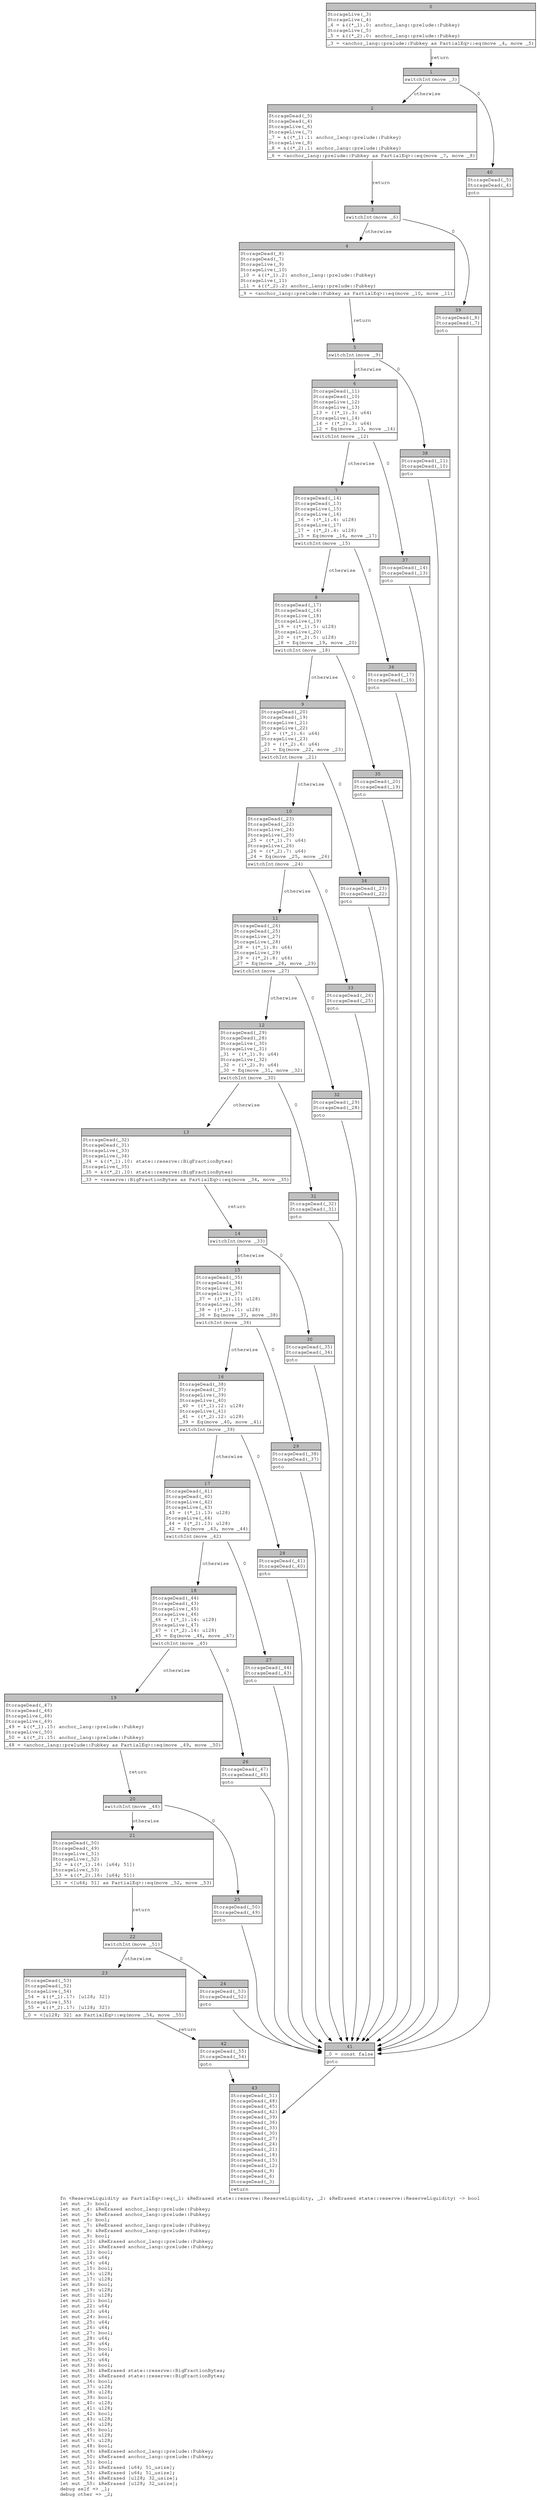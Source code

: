 digraph Mir_0_9219 {
    graph [fontname="Courier, monospace"];
    node [fontname="Courier, monospace"];
    edge [fontname="Courier, monospace"];
    label=<fn &lt;ReserveLiquidity as PartialEq&gt;::eq(_1: &amp;ReErased state::reserve::ReserveLiquidity, _2: &amp;ReErased state::reserve::ReserveLiquidity) -&gt; bool<br align="left"/>let mut _3: bool;<br align="left"/>let mut _4: &amp;ReErased anchor_lang::prelude::Pubkey;<br align="left"/>let mut _5: &amp;ReErased anchor_lang::prelude::Pubkey;<br align="left"/>let mut _6: bool;<br align="left"/>let mut _7: &amp;ReErased anchor_lang::prelude::Pubkey;<br align="left"/>let mut _8: &amp;ReErased anchor_lang::prelude::Pubkey;<br align="left"/>let mut _9: bool;<br align="left"/>let mut _10: &amp;ReErased anchor_lang::prelude::Pubkey;<br align="left"/>let mut _11: &amp;ReErased anchor_lang::prelude::Pubkey;<br align="left"/>let mut _12: bool;<br align="left"/>let mut _13: u64;<br align="left"/>let mut _14: u64;<br align="left"/>let mut _15: bool;<br align="left"/>let mut _16: u128;<br align="left"/>let mut _17: u128;<br align="left"/>let mut _18: bool;<br align="left"/>let mut _19: u128;<br align="left"/>let mut _20: u128;<br align="left"/>let mut _21: bool;<br align="left"/>let mut _22: u64;<br align="left"/>let mut _23: u64;<br align="left"/>let mut _24: bool;<br align="left"/>let mut _25: u64;<br align="left"/>let mut _26: u64;<br align="left"/>let mut _27: bool;<br align="left"/>let mut _28: u64;<br align="left"/>let mut _29: u64;<br align="left"/>let mut _30: bool;<br align="left"/>let mut _31: u64;<br align="left"/>let mut _32: u64;<br align="left"/>let mut _33: bool;<br align="left"/>let mut _34: &amp;ReErased state::reserve::BigFractionBytes;<br align="left"/>let mut _35: &amp;ReErased state::reserve::BigFractionBytes;<br align="left"/>let mut _36: bool;<br align="left"/>let mut _37: u128;<br align="left"/>let mut _38: u128;<br align="left"/>let mut _39: bool;<br align="left"/>let mut _40: u128;<br align="left"/>let mut _41: u128;<br align="left"/>let mut _42: bool;<br align="left"/>let mut _43: u128;<br align="left"/>let mut _44: u128;<br align="left"/>let mut _45: bool;<br align="left"/>let mut _46: u128;<br align="left"/>let mut _47: u128;<br align="left"/>let mut _48: bool;<br align="left"/>let mut _49: &amp;ReErased anchor_lang::prelude::Pubkey;<br align="left"/>let mut _50: &amp;ReErased anchor_lang::prelude::Pubkey;<br align="left"/>let mut _51: bool;<br align="left"/>let mut _52: &amp;ReErased [u64; 51_usize];<br align="left"/>let mut _53: &amp;ReErased [u64; 51_usize];<br align="left"/>let mut _54: &amp;ReErased [u128; 32_usize];<br align="left"/>let mut _55: &amp;ReErased [u128; 32_usize];<br align="left"/>debug self =&gt; _1;<br align="left"/>debug other =&gt; _2;<br align="left"/>>;
    bb0__0_9219 [shape="none", label=<<table border="0" cellborder="1" cellspacing="0"><tr><td bgcolor="gray" align="center" colspan="1">0</td></tr><tr><td align="left" balign="left">StorageLive(_3)<br/>StorageLive(_4)<br/>_4 = &amp;((*_1).0: anchor_lang::prelude::Pubkey)<br/>StorageLive(_5)<br/>_5 = &amp;((*_2).0: anchor_lang::prelude::Pubkey)<br/></td></tr><tr><td align="left">_3 = &lt;anchor_lang::prelude::Pubkey as PartialEq&gt;::eq(move _4, move _5)</td></tr></table>>];
    bb1__0_9219 [shape="none", label=<<table border="0" cellborder="1" cellspacing="0"><tr><td bgcolor="gray" align="center" colspan="1">1</td></tr><tr><td align="left">switchInt(move _3)</td></tr></table>>];
    bb2__0_9219 [shape="none", label=<<table border="0" cellborder="1" cellspacing="0"><tr><td bgcolor="gray" align="center" colspan="1">2</td></tr><tr><td align="left" balign="left">StorageDead(_5)<br/>StorageDead(_4)<br/>StorageLive(_6)<br/>StorageLive(_7)<br/>_7 = &amp;((*_1).1: anchor_lang::prelude::Pubkey)<br/>StorageLive(_8)<br/>_8 = &amp;((*_2).1: anchor_lang::prelude::Pubkey)<br/></td></tr><tr><td align="left">_6 = &lt;anchor_lang::prelude::Pubkey as PartialEq&gt;::eq(move _7, move _8)</td></tr></table>>];
    bb3__0_9219 [shape="none", label=<<table border="0" cellborder="1" cellspacing="0"><tr><td bgcolor="gray" align="center" colspan="1">3</td></tr><tr><td align="left">switchInt(move _6)</td></tr></table>>];
    bb4__0_9219 [shape="none", label=<<table border="0" cellborder="1" cellspacing="0"><tr><td bgcolor="gray" align="center" colspan="1">4</td></tr><tr><td align="left" balign="left">StorageDead(_8)<br/>StorageDead(_7)<br/>StorageLive(_9)<br/>StorageLive(_10)<br/>_10 = &amp;((*_1).2: anchor_lang::prelude::Pubkey)<br/>StorageLive(_11)<br/>_11 = &amp;((*_2).2: anchor_lang::prelude::Pubkey)<br/></td></tr><tr><td align="left">_9 = &lt;anchor_lang::prelude::Pubkey as PartialEq&gt;::eq(move _10, move _11)</td></tr></table>>];
    bb5__0_9219 [shape="none", label=<<table border="0" cellborder="1" cellspacing="0"><tr><td bgcolor="gray" align="center" colspan="1">5</td></tr><tr><td align="left">switchInt(move _9)</td></tr></table>>];
    bb6__0_9219 [shape="none", label=<<table border="0" cellborder="1" cellspacing="0"><tr><td bgcolor="gray" align="center" colspan="1">6</td></tr><tr><td align="left" balign="left">StorageDead(_11)<br/>StorageDead(_10)<br/>StorageLive(_12)<br/>StorageLive(_13)<br/>_13 = ((*_1).3: u64)<br/>StorageLive(_14)<br/>_14 = ((*_2).3: u64)<br/>_12 = Eq(move _13, move _14)<br/></td></tr><tr><td align="left">switchInt(move _12)</td></tr></table>>];
    bb7__0_9219 [shape="none", label=<<table border="0" cellborder="1" cellspacing="0"><tr><td bgcolor="gray" align="center" colspan="1">7</td></tr><tr><td align="left" balign="left">StorageDead(_14)<br/>StorageDead(_13)<br/>StorageLive(_15)<br/>StorageLive(_16)<br/>_16 = ((*_1).4: u128)<br/>StorageLive(_17)<br/>_17 = ((*_2).4: u128)<br/>_15 = Eq(move _16, move _17)<br/></td></tr><tr><td align="left">switchInt(move _15)</td></tr></table>>];
    bb8__0_9219 [shape="none", label=<<table border="0" cellborder="1" cellspacing="0"><tr><td bgcolor="gray" align="center" colspan="1">8</td></tr><tr><td align="left" balign="left">StorageDead(_17)<br/>StorageDead(_16)<br/>StorageLive(_18)<br/>StorageLive(_19)<br/>_19 = ((*_1).5: u128)<br/>StorageLive(_20)<br/>_20 = ((*_2).5: u128)<br/>_18 = Eq(move _19, move _20)<br/></td></tr><tr><td align="left">switchInt(move _18)</td></tr></table>>];
    bb9__0_9219 [shape="none", label=<<table border="0" cellborder="1" cellspacing="0"><tr><td bgcolor="gray" align="center" colspan="1">9</td></tr><tr><td align="left" balign="left">StorageDead(_20)<br/>StorageDead(_19)<br/>StorageLive(_21)<br/>StorageLive(_22)<br/>_22 = ((*_1).6: u64)<br/>StorageLive(_23)<br/>_23 = ((*_2).6: u64)<br/>_21 = Eq(move _22, move _23)<br/></td></tr><tr><td align="left">switchInt(move _21)</td></tr></table>>];
    bb10__0_9219 [shape="none", label=<<table border="0" cellborder="1" cellspacing="0"><tr><td bgcolor="gray" align="center" colspan="1">10</td></tr><tr><td align="left" balign="left">StorageDead(_23)<br/>StorageDead(_22)<br/>StorageLive(_24)<br/>StorageLive(_25)<br/>_25 = ((*_1).7: u64)<br/>StorageLive(_26)<br/>_26 = ((*_2).7: u64)<br/>_24 = Eq(move _25, move _26)<br/></td></tr><tr><td align="left">switchInt(move _24)</td></tr></table>>];
    bb11__0_9219 [shape="none", label=<<table border="0" cellborder="1" cellspacing="0"><tr><td bgcolor="gray" align="center" colspan="1">11</td></tr><tr><td align="left" balign="left">StorageDead(_26)<br/>StorageDead(_25)<br/>StorageLive(_27)<br/>StorageLive(_28)<br/>_28 = ((*_1).8: u64)<br/>StorageLive(_29)<br/>_29 = ((*_2).8: u64)<br/>_27 = Eq(move _28, move _29)<br/></td></tr><tr><td align="left">switchInt(move _27)</td></tr></table>>];
    bb12__0_9219 [shape="none", label=<<table border="0" cellborder="1" cellspacing="0"><tr><td bgcolor="gray" align="center" colspan="1">12</td></tr><tr><td align="left" balign="left">StorageDead(_29)<br/>StorageDead(_28)<br/>StorageLive(_30)<br/>StorageLive(_31)<br/>_31 = ((*_1).9: u64)<br/>StorageLive(_32)<br/>_32 = ((*_2).9: u64)<br/>_30 = Eq(move _31, move _32)<br/></td></tr><tr><td align="left">switchInt(move _30)</td></tr></table>>];
    bb13__0_9219 [shape="none", label=<<table border="0" cellborder="1" cellspacing="0"><tr><td bgcolor="gray" align="center" colspan="1">13</td></tr><tr><td align="left" balign="left">StorageDead(_32)<br/>StorageDead(_31)<br/>StorageLive(_33)<br/>StorageLive(_34)<br/>_34 = &amp;((*_1).10: state::reserve::BigFractionBytes)<br/>StorageLive(_35)<br/>_35 = &amp;((*_2).10: state::reserve::BigFractionBytes)<br/></td></tr><tr><td align="left">_33 = &lt;reserve::BigFractionBytes as PartialEq&gt;::eq(move _34, move _35)</td></tr></table>>];
    bb14__0_9219 [shape="none", label=<<table border="0" cellborder="1" cellspacing="0"><tr><td bgcolor="gray" align="center" colspan="1">14</td></tr><tr><td align="left">switchInt(move _33)</td></tr></table>>];
    bb15__0_9219 [shape="none", label=<<table border="0" cellborder="1" cellspacing="0"><tr><td bgcolor="gray" align="center" colspan="1">15</td></tr><tr><td align="left" balign="left">StorageDead(_35)<br/>StorageDead(_34)<br/>StorageLive(_36)<br/>StorageLive(_37)<br/>_37 = ((*_1).11: u128)<br/>StorageLive(_38)<br/>_38 = ((*_2).11: u128)<br/>_36 = Eq(move _37, move _38)<br/></td></tr><tr><td align="left">switchInt(move _36)</td></tr></table>>];
    bb16__0_9219 [shape="none", label=<<table border="0" cellborder="1" cellspacing="0"><tr><td bgcolor="gray" align="center" colspan="1">16</td></tr><tr><td align="left" balign="left">StorageDead(_38)<br/>StorageDead(_37)<br/>StorageLive(_39)<br/>StorageLive(_40)<br/>_40 = ((*_1).12: u128)<br/>StorageLive(_41)<br/>_41 = ((*_2).12: u128)<br/>_39 = Eq(move _40, move _41)<br/></td></tr><tr><td align="left">switchInt(move _39)</td></tr></table>>];
    bb17__0_9219 [shape="none", label=<<table border="0" cellborder="1" cellspacing="0"><tr><td bgcolor="gray" align="center" colspan="1">17</td></tr><tr><td align="left" balign="left">StorageDead(_41)<br/>StorageDead(_40)<br/>StorageLive(_42)<br/>StorageLive(_43)<br/>_43 = ((*_1).13: u128)<br/>StorageLive(_44)<br/>_44 = ((*_2).13: u128)<br/>_42 = Eq(move _43, move _44)<br/></td></tr><tr><td align="left">switchInt(move _42)</td></tr></table>>];
    bb18__0_9219 [shape="none", label=<<table border="0" cellborder="1" cellspacing="0"><tr><td bgcolor="gray" align="center" colspan="1">18</td></tr><tr><td align="left" balign="left">StorageDead(_44)<br/>StorageDead(_43)<br/>StorageLive(_45)<br/>StorageLive(_46)<br/>_46 = ((*_1).14: u128)<br/>StorageLive(_47)<br/>_47 = ((*_2).14: u128)<br/>_45 = Eq(move _46, move _47)<br/></td></tr><tr><td align="left">switchInt(move _45)</td></tr></table>>];
    bb19__0_9219 [shape="none", label=<<table border="0" cellborder="1" cellspacing="0"><tr><td bgcolor="gray" align="center" colspan="1">19</td></tr><tr><td align="left" balign="left">StorageDead(_47)<br/>StorageDead(_46)<br/>StorageLive(_48)<br/>StorageLive(_49)<br/>_49 = &amp;((*_1).15: anchor_lang::prelude::Pubkey)<br/>StorageLive(_50)<br/>_50 = &amp;((*_2).15: anchor_lang::prelude::Pubkey)<br/></td></tr><tr><td align="left">_48 = &lt;anchor_lang::prelude::Pubkey as PartialEq&gt;::eq(move _49, move _50)</td></tr></table>>];
    bb20__0_9219 [shape="none", label=<<table border="0" cellborder="1" cellspacing="0"><tr><td bgcolor="gray" align="center" colspan="1">20</td></tr><tr><td align="left">switchInt(move _48)</td></tr></table>>];
    bb21__0_9219 [shape="none", label=<<table border="0" cellborder="1" cellspacing="0"><tr><td bgcolor="gray" align="center" colspan="1">21</td></tr><tr><td align="left" balign="left">StorageDead(_50)<br/>StorageDead(_49)<br/>StorageLive(_51)<br/>StorageLive(_52)<br/>_52 = &amp;((*_1).16: [u64; 51])<br/>StorageLive(_53)<br/>_53 = &amp;((*_2).16: [u64; 51])<br/></td></tr><tr><td align="left">_51 = &lt;[u64; 51] as PartialEq&gt;::eq(move _52, move _53)</td></tr></table>>];
    bb22__0_9219 [shape="none", label=<<table border="0" cellborder="1" cellspacing="0"><tr><td bgcolor="gray" align="center" colspan="1">22</td></tr><tr><td align="left">switchInt(move _51)</td></tr></table>>];
    bb23__0_9219 [shape="none", label=<<table border="0" cellborder="1" cellspacing="0"><tr><td bgcolor="gray" align="center" colspan="1">23</td></tr><tr><td align="left" balign="left">StorageDead(_53)<br/>StorageDead(_52)<br/>StorageLive(_54)<br/>_54 = &amp;((*_1).17: [u128; 32])<br/>StorageLive(_55)<br/>_55 = &amp;((*_2).17: [u128; 32])<br/></td></tr><tr><td align="left">_0 = &lt;[u128; 32] as PartialEq&gt;::eq(move _54, move _55)</td></tr></table>>];
    bb24__0_9219 [shape="none", label=<<table border="0" cellborder="1" cellspacing="0"><tr><td bgcolor="gray" align="center" colspan="1">24</td></tr><tr><td align="left" balign="left">StorageDead(_53)<br/>StorageDead(_52)<br/></td></tr><tr><td align="left">goto</td></tr></table>>];
    bb25__0_9219 [shape="none", label=<<table border="0" cellborder="1" cellspacing="0"><tr><td bgcolor="gray" align="center" colspan="1">25</td></tr><tr><td align="left" balign="left">StorageDead(_50)<br/>StorageDead(_49)<br/></td></tr><tr><td align="left">goto</td></tr></table>>];
    bb26__0_9219 [shape="none", label=<<table border="0" cellborder="1" cellspacing="0"><tr><td bgcolor="gray" align="center" colspan="1">26</td></tr><tr><td align="left" balign="left">StorageDead(_47)<br/>StorageDead(_46)<br/></td></tr><tr><td align="left">goto</td></tr></table>>];
    bb27__0_9219 [shape="none", label=<<table border="0" cellborder="1" cellspacing="0"><tr><td bgcolor="gray" align="center" colspan="1">27</td></tr><tr><td align="left" balign="left">StorageDead(_44)<br/>StorageDead(_43)<br/></td></tr><tr><td align="left">goto</td></tr></table>>];
    bb28__0_9219 [shape="none", label=<<table border="0" cellborder="1" cellspacing="0"><tr><td bgcolor="gray" align="center" colspan="1">28</td></tr><tr><td align="left" balign="left">StorageDead(_41)<br/>StorageDead(_40)<br/></td></tr><tr><td align="left">goto</td></tr></table>>];
    bb29__0_9219 [shape="none", label=<<table border="0" cellborder="1" cellspacing="0"><tr><td bgcolor="gray" align="center" colspan="1">29</td></tr><tr><td align="left" balign="left">StorageDead(_38)<br/>StorageDead(_37)<br/></td></tr><tr><td align="left">goto</td></tr></table>>];
    bb30__0_9219 [shape="none", label=<<table border="0" cellborder="1" cellspacing="0"><tr><td bgcolor="gray" align="center" colspan="1">30</td></tr><tr><td align="left" balign="left">StorageDead(_35)<br/>StorageDead(_34)<br/></td></tr><tr><td align="left">goto</td></tr></table>>];
    bb31__0_9219 [shape="none", label=<<table border="0" cellborder="1" cellspacing="0"><tr><td bgcolor="gray" align="center" colspan="1">31</td></tr><tr><td align="left" balign="left">StorageDead(_32)<br/>StorageDead(_31)<br/></td></tr><tr><td align="left">goto</td></tr></table>>];
    bb32__0_9219 [shape="none", label=<<table border="0" cellborder="1" cellspacing="0"><tr><td bgcolor="gray" align="center" colspan="1">32</td></tr><tr><td align="left" balign="left">StorageDead(_29)<br/>StorageDead(_28)<br/></td></tr><tr><td align="left">goto</td></tr></table>>];
    bb33__0_9219 [shape="none", label=<<table border="0" cellborder="1" cellspacing="0"><tr><td bgcolor="gray" align="center" colspan="1">33</td></tr><tr><td align="left" balign="left">StorageDead(_26)<br/>StorageDead(_25)<br/></td></tr><tr><td align="left">goto</td></tr></table>>];
    bb34__0_9219 [shape="none", label=<<table border="0" cellborder="1" cellspacing="0"><tr><td bgcolor="gray" align="center" colspan="1">34</td></tr><tr><td align="left" balign="left">StorageDead(_23)<br/>StorageDead(_22)<br/></td></tr><tr><td align="left">goto</td></tr></table>>];
    bb35__0_9219 [shape="none", label=<<table border="0" cellborder="1" cellspacing="0"><tr><td bgcolor="gray" align="center" colspan="1">35</td></tr><tr><td align="left" balign="left">StorageDead(_20)<br/>StorageDead(_19)<br/></td></tr><tr><td align="left">goto</td></tr></table>>];
    bb36__0_9219 [shape="none", label=<<table border="0" cellborder="1" cellspacing="0"><tr><td bgcolor="gray" align="center" colspan="1">36</td></tr><tr><td align="left" balign="left">StorageDead(_17)<br/>StorageDead(_16)<br/></td></tr><tr><td align="left">goto</td></tr></table>>];
    bb37__0_9219 [shape="none", label=<<table border="0" cellborder="1" cellspacing="0"><tr><td bgcolor="gray" align="center" colspan="1">37</td></tr><tr><td align="left" balign="left">StorageDead(_14)<br/>StorageDead(_13)<br/></td></tr><tr><td align="left">goto</td></tr></table>>];
    bb38__0_9219 [shape="none", label=<<table border="0" cellborder="1" cellspacing="0"><tr><td bgcolor="gray" align="center" colspan="1">38</td></tr><tr><td align="left" balign="left">StorageDead(_11)<br/>StorageDead(_10)<br/></td></tr><tr><td align="left">goto</td></tr></table>>];
    bb39__0_9219 [shape="none", label=<<table border="0" cellborder="1" cellspacing="0"><tr><td bgcolor="gray" align="center" colspan="1">39</td></tr><tr><td align="left" balign="left">StorageDead(_8)<br/>StorageDead(_7)<br/></td></tr><tr><td align="left">goto</td></tr></table>>];
    bb40__0_9219 [shape="none", label=<<table border="0" cellborder="1" cellspacing="0"><tr><td bgcolor="gray" align="center" colspan="1">40</td></tr><tr><td align="left" balign="left">StorageDead(_5)<br/>StorageDead(_4)<br/></td></tr><tr><td align="left">goto</td></tr></table>>];
    bb41__0_9219 [shape="none", label=<<table border="0" cellborder="1" cellspacing="0"><tr><td bgcolor="gray" align="center" colspan="1">41</td></tr><tr><td align="left" balign="left">_0 = const false<br/></td></tr><tr><td align="left">goto</td></tr></table>>];
    bb42__0_9219 [shape="none", label=<<table border="0" cellborder="1" cellspacing="0"><tr><td bgcolor="gray" align="center" colspan="1">42</td></tr><tr><td align="left" balign="left">StorageDead(_55)<br/>StorageDead(_54)<br/></td></tr><tr><td align="left">goto</td></tr></table>>];
    bb43__0_9219 [shape="none", label=<<table border="0" cellborder="1" cellspacing="0"><tr><td bgcolor="gray" align="center" colspan="1">43</td></tr><tr><td align="left" balign="left">StorageDead(_51)<br/>StorageDead(_48)<br/>StorageDead(_45)<br/>StorageDead(_42)<br/>StorageDead(_39)<br/>StorageDead(_36)<br/>StorageDead(_33)<br/>StorageDead(_30)<br/>StorageDead(_27)<br/>StorageDead(_24)<br/>StorageDead(_21)<br/>StorageDead(_18)<br/>StorageDead(_15)<br/>StorageDead(_12)<br/>StorageDead(_9)<br/>StorageDead(_6)<br/>StorageDead(_3)<br/></td></tr><tr><td align="left">return</td></tr></table>>];
    bb0__0_9219 -> bb1__0_9219 [label="return"];
    bb1__0_9219 -> bb40__0_9219 [label="0"];
    bb1__0_9219 -> bb2__0_9219 [label="otherwise"];
    bb2__0_9219 -> bb3__0_9219 [label="return"];
    bb3__0_9219 -> bb39__0_9219 [label="0"];
    bb3__0_9219 -> bb4__0_9219 [label="otherwise"];
    bb4__0_9219 -> bb5__0_9219 [label="return"];
    bb5__0_9219 -> bb38__0_9219 [label="0"];
    bb5__0_9219 -> bb6__0_9219 [label="otherwise"];
    bb6__0_9219 -> bb37__0_9219 [label="0"];
    bb6__0_9219 -> bb7__0_9219 [label="otherwise"];
    bb7__0_9219 -> bb36__0_9219 [label="0"];
    bb7__0_9219 -> bb8__0_9219 [label="otherwise"];
    bb8__0_9219 -> bb35__0_9219 [label="0"];
    bb8__0_9219 -> bb9__0_9219 [label="otherwise"];
    bb9__0_9219 -> bb34__0_9219 [label="0"];
    bb9__0_9219 -> bb10__0_9219 [label="otherwise"];
    bb10__0_9219 -> bb33__0_9219 [label="0"];
    bb10__0_9219 -> bb11__0_9219 [label="otherwise"];
    bb11__0_9219 -> bb32__0_9219 [label="0"];
    bb11__0_9219 -> bb12__0_9219 [label="otherwise"];
    bb12__0_9219 -> bb31__0_9219 [label="0"];
    bb12__0_9219 -> bb13__0_9219 [label="otherwise"];
    bb13__0_9219 -> bb14__0_9219 [label="return"];
    bb14__0_9219 -> bb30__0_9219 [label="0"];
    bb14__0_9219 -> bb15__0_9219 [label="otherwise"];
    bb15__0_9219 -> bb29__0_9219 [label="0"];
    bb15__0_9219 -> bb16__0_9219 [label="otherwise"];
    bb16__0_9219 -> bb28__0_9219 [label="0"];
    bb16__0_9219 -> bb17__0_9219 [label="otherwise"];
    bb17__0_9219 -> bb27__0_9219 [label="0"];
    bb17__0_9219 -> bb18__0_9219 [label="otherwise"];
    bb18__0_9219 -> bb26__0_9219 [label="0"];
    bb18__0_9219 -> bb19__0_9219 [label="otherwise"];
    bb19__0_9219 -> bb20__0_9219 [label="return"];
    bb20__0_9219 -> bb25__0_9219 [label="0"];
    bb20__0_9219 -> bb21__0_9219 [label="otherwise"];
    bb21__0_9219 -> bb22__0_9219 [label="return"];
    bb22__0_9219 -> bb24__0_9219 [label="0"];
    bb22__0_9219 -> bb23__0_9219 [label="otherwise"];
    bb23__0_9219 -> bb42__0_9219 [label="return"];
    bb24__0_9219 -> bb41__0_9219 [label=""];
    bb25__0_9219 -> bb41__0_9219 [label=""];
    bb26__0_9219 -> bb41__0_9219 [label=""];
    bb27__0_9219 -> bb41__0_9219 [label=""];
    bb28__0_9219 -> bb41__0_9219 [label=""];
    bb29__0_9219 -> bb41__0_9219 [label=""];
    bb30__0_9219 -> bb41__0_9219 [label=""];
    bb31__0_9219 -> bb41__0_9219 [label=""];
    bb32__0_9219 -> bb41__0_9219 [label=""];
    bb33__0_9219 -> bb41__0_9219 [label=""];
    bb34__0_9219 -> bb41__0_9219 [label=""];
    bb35__0_9219 -> bb41__0_9219 [label=""];
    bb36__0_9219 -> bb41__0_9219 [label=""];
    bb37__0_9219 -> bb41__0_9219 [label=""];
    bb38__0_9219 -> bb41__0_9219 [label=""];
    bb39__0_9219 -> bb41__0_9219 [label=""];
    bb40__0_9219 -> bb41__0_9219 [label=""];
    bb41__0_9219 -> bb43__0_9219 [label=""];
    bb42__0_9219 -> bb43__0_9219 [label=""];
}
